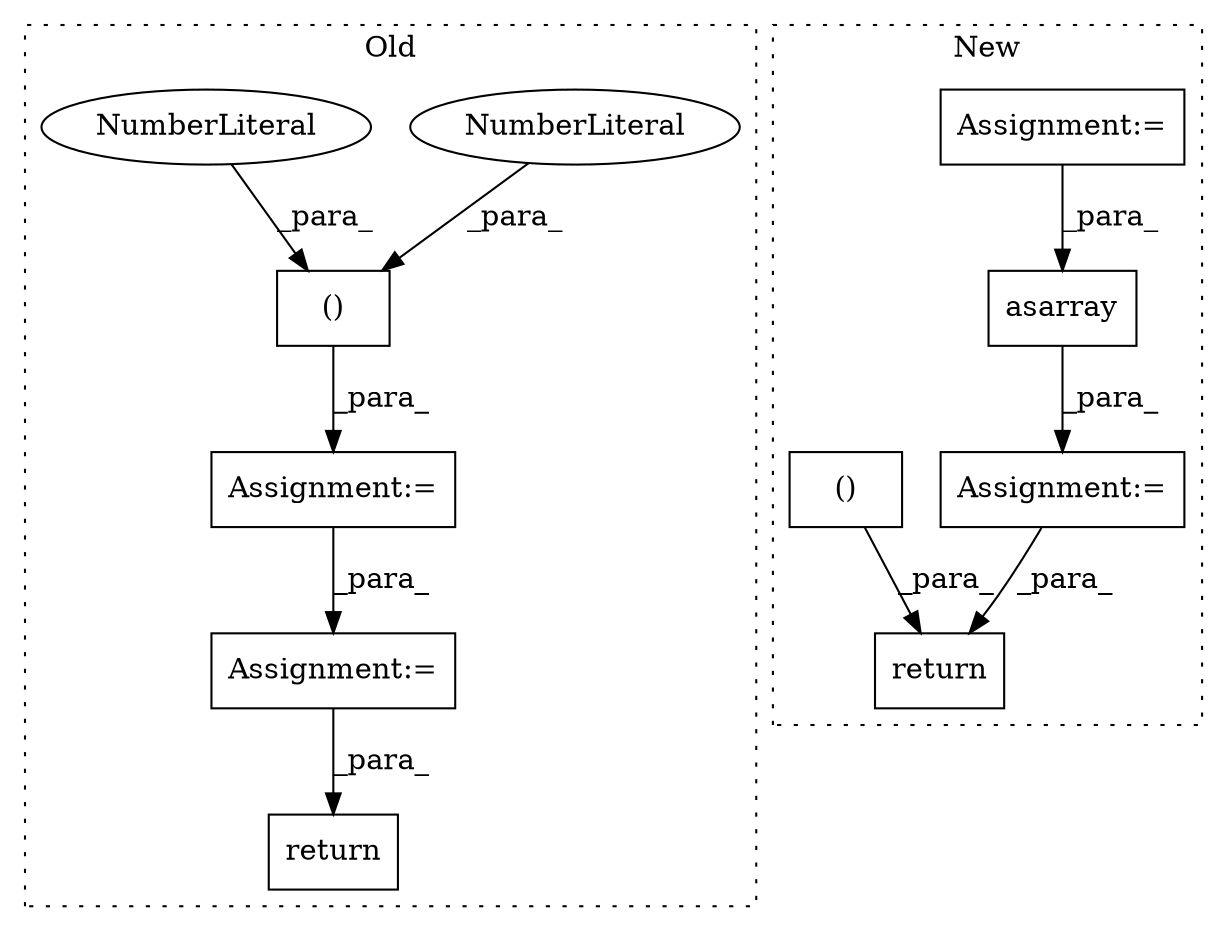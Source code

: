 digraph G {
subgraph cluster0 {
1 [label="()" a="106" s="490" l="15" shape="box"];
5 [label="Assignment:=" a="7" s="460" l="1" shape="box"];
6 [label="Assignment:=" a="7" s="1071" l="1" shape="box"];
7 [label="NumberLiteral" a="34" s="490" l="1" shape="ellipse"];
8 [label="NumberLiteral" a="34" s="504" l="1" shape="ellipse"];
10 [label="return" a="41" s="1153" l="7" shape="box"];
label = "Old";
style="dotted";
}
subgraph cluster1 {
2 [label="asarray" a="32" s="1356,1371" l="8,1" shape="box"];
3 [label="Assignment:=" a="7" s="1349" l="1" shape="box"];
4 [label="Assignment:=" a="7" s="502" l="7" shape="box"];
9 [label="return" a="41" s="1378" l="7" shape="box"];
11 [label="()" a="106" s="1464" l="26" shape="box"];
label = "New";
style="dotted";
}
1 -> 5 [label="_para_"];
2 -> 3 [label="_para_"];
3 -> 9 [label="_para_"];
4 -> 2 [label="_para_"];
5 -> 6 [label="_para_"];
6 -> 10 [label="_para_"];
7 -> 1 [label="_para_"];
8 -> 1 [label="_para_"];
11 -> 9 [label="_para_"];
}